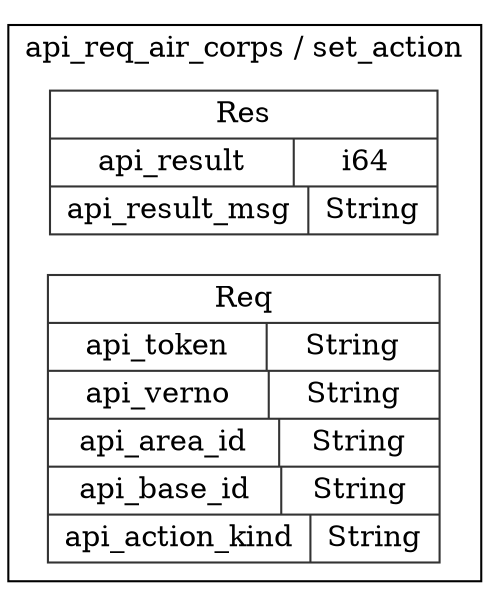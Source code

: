 digraph {
  rankdir=LR;
  subgraph cluster_0 {
    label="api_req_air_corps / set_action";
    node [style="filled", color=white, style="solid", color=gray20];
    api_req_air_corps__set_action__Res [label="<Res> Res  | { api_result | <api_result> i64 } | { api_result_msg | <api_result_msg> String }", shape=record];
    api_req_air_corps__set_action__Req [label="<Req> Req  | { api_token | <api_token> String } | { api_verno | <api_verno> String } | { api_area_id | <api_area_id> String } | { api_base_id | <api_base_id> String } | { api_action_kind | <api_action_kind> String }", shape=record];
  }
}
